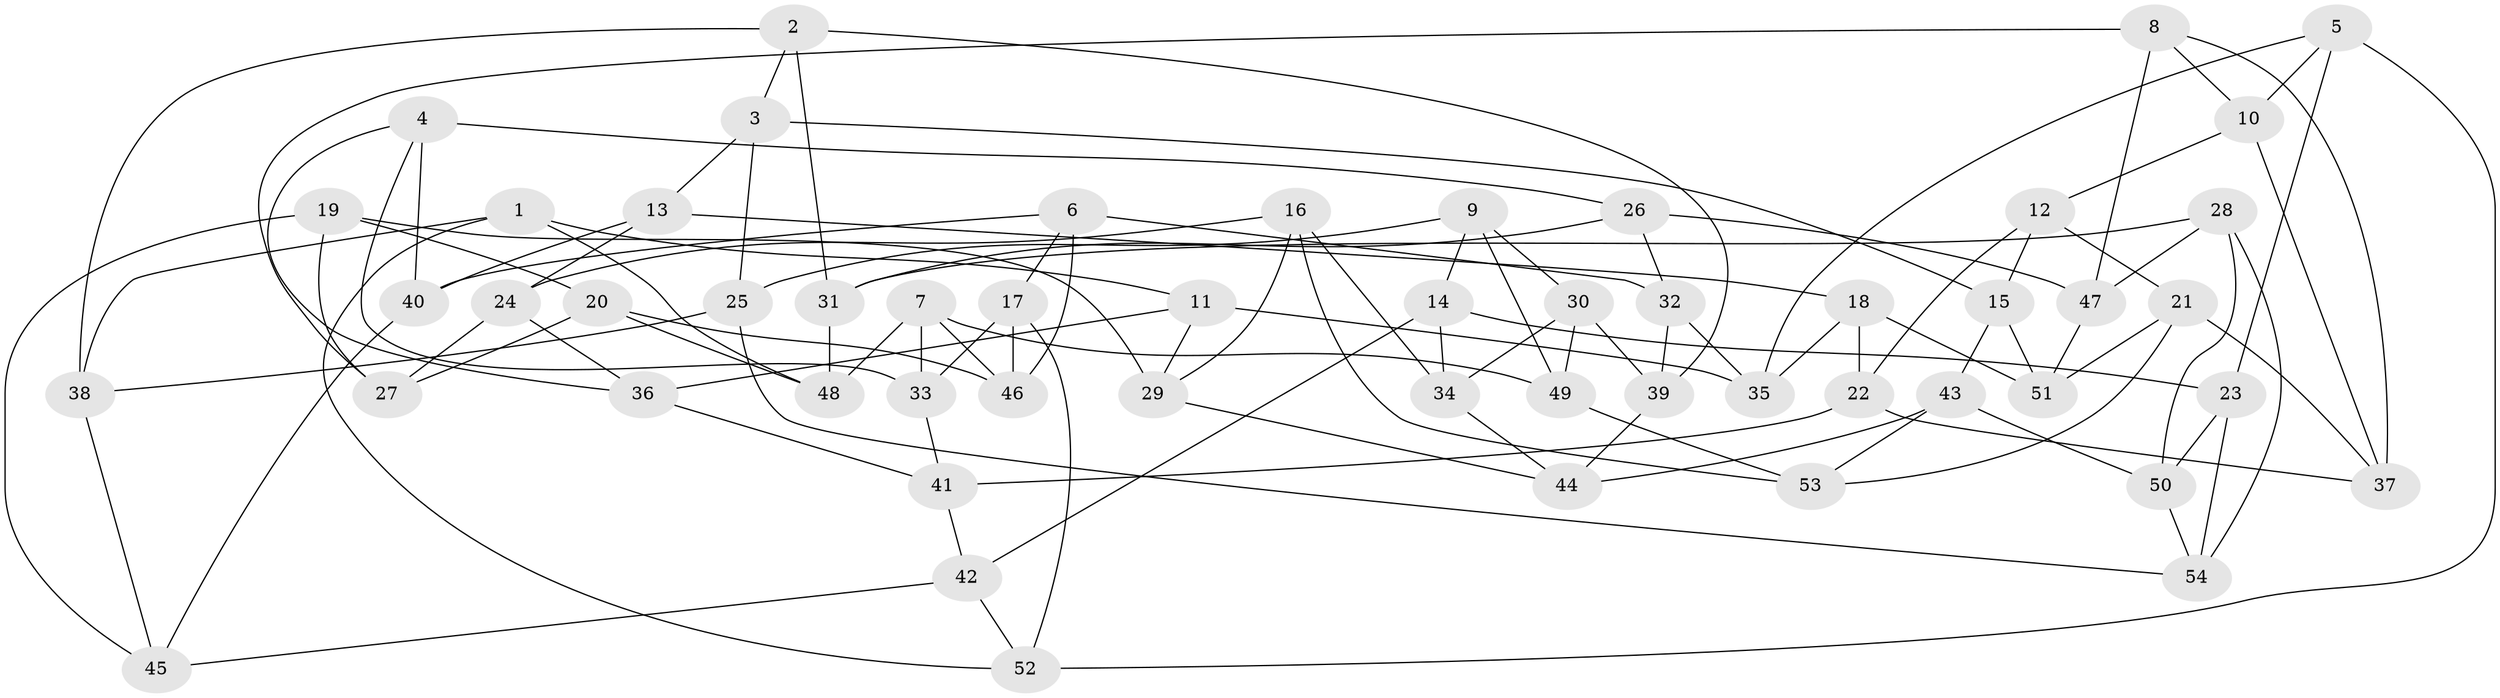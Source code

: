 // Generated by graph-tools (version 1.1) at 2025/11/02/27/25 16:11:44]
// undirected, 54 vertices, 108 edges
graph export_dot {
graph [start="1"]
  node [color=gray90,style=filled];
  1;
  2;
  3;
  4;
  5;
  6;
  7;
  8;
  9;
  10;
  11;
  12;
  13;
  14;
  15;
  16;
  17;
  18;
  19;
  20;
  21;
  22;
  23;
  24;
  25;
  26;
  27;
  28;
  29;
  30;
  31;
  32;
  33;
  34;
  35;
  36;
  37;
  38;
  39;
  40;
  41;
  42;
  43;
  44;
  45;
  46;
  47;
  48;
  49;
  50;
  51;
  52;
  53;
  54;
  1 -- 52;
  1 -- 48;
  1 -- 38;
  1 -- 11;
  2 -- 39;
  2 -- 38;
  2 -- 31;
  2 -- 3;
  3 -- 25;
  3 -- 13;
  3 -- 15;
  4 -- 40;
  4 -- 33;
  4 -- 36;
  4 -- 26;
  5 -- 35;
  5 -- 52;
  5 -- 10;
  5 -- 23;
  6 -- 46;
  6 -- 17;
  6 -- 40;
  6 -- 32;
  7 -- 33;
  7 -- 46;
  7 -- 48;
  7 -- 49;
  8 -- 37;
  8 -- 27;
  8 -- 10;
  8 -- 47;
  9 -- 14;
  9 -- 25;
  9 -- 30;
  9 -- 49;
  10 -- 12;
  10 -- 37;
  11 -- 36;
  11 -- 35;
  11 -- 29;
  12 -- 22;
  12 -- 21;
  12 -- 15;
  13 -- 40;
  13 -- 18;
  13 -- 24;
  14 -- 34;
  14 -- 42;
  14 -- 23;
  15 -- 51;
  15 -- 43;
  16 -- 29;
  16 -- 24;
  16 -- 53;
  16 -- 34;
  17 -- 33;
  17 -- 52;
  17 -- 46;
  18 -- 51;
  18 -- 35;
  18 -- 22;
  19 -- 20;
  19 -- 27;
  19 -- 29;
  19 -- 45;
  20 -- 27;
  20 -- 46;
  20 -- 48;
  21 -- 51;
  21 -- 37;
  21 -- 53;
  22 -- 37;
  22 -- 41;
  23 -- 54;
  23 -- 50;
  24 -- 36;
  24 -- 27;
  25 -- 38;
  25 -- 54;
  26 -- 47;
  26 -- 31;
  26 -- 32;
  28 -- 47;
  28 -- 50;
  28 -- 54;
  28 -- 31;
  29 -- 44;
  30 -- 49;
  30 -- 34;
  30 -- 39;
  31 -- 48;
  32 -- 35;
  32 -- 39;
  33 -- 41;
  34 -- 44;
  36 -- 41;
  38 -- 45;
  39 -- 44;
  40 -- 45;
  41 -- 42;
  42 -- 52;
  42 -- 45;
  43 -- 53;
  43 -- 44;
  43 -- 50;
  47 -- 51;
  49 -- 53;
  50 -- 54;
}
